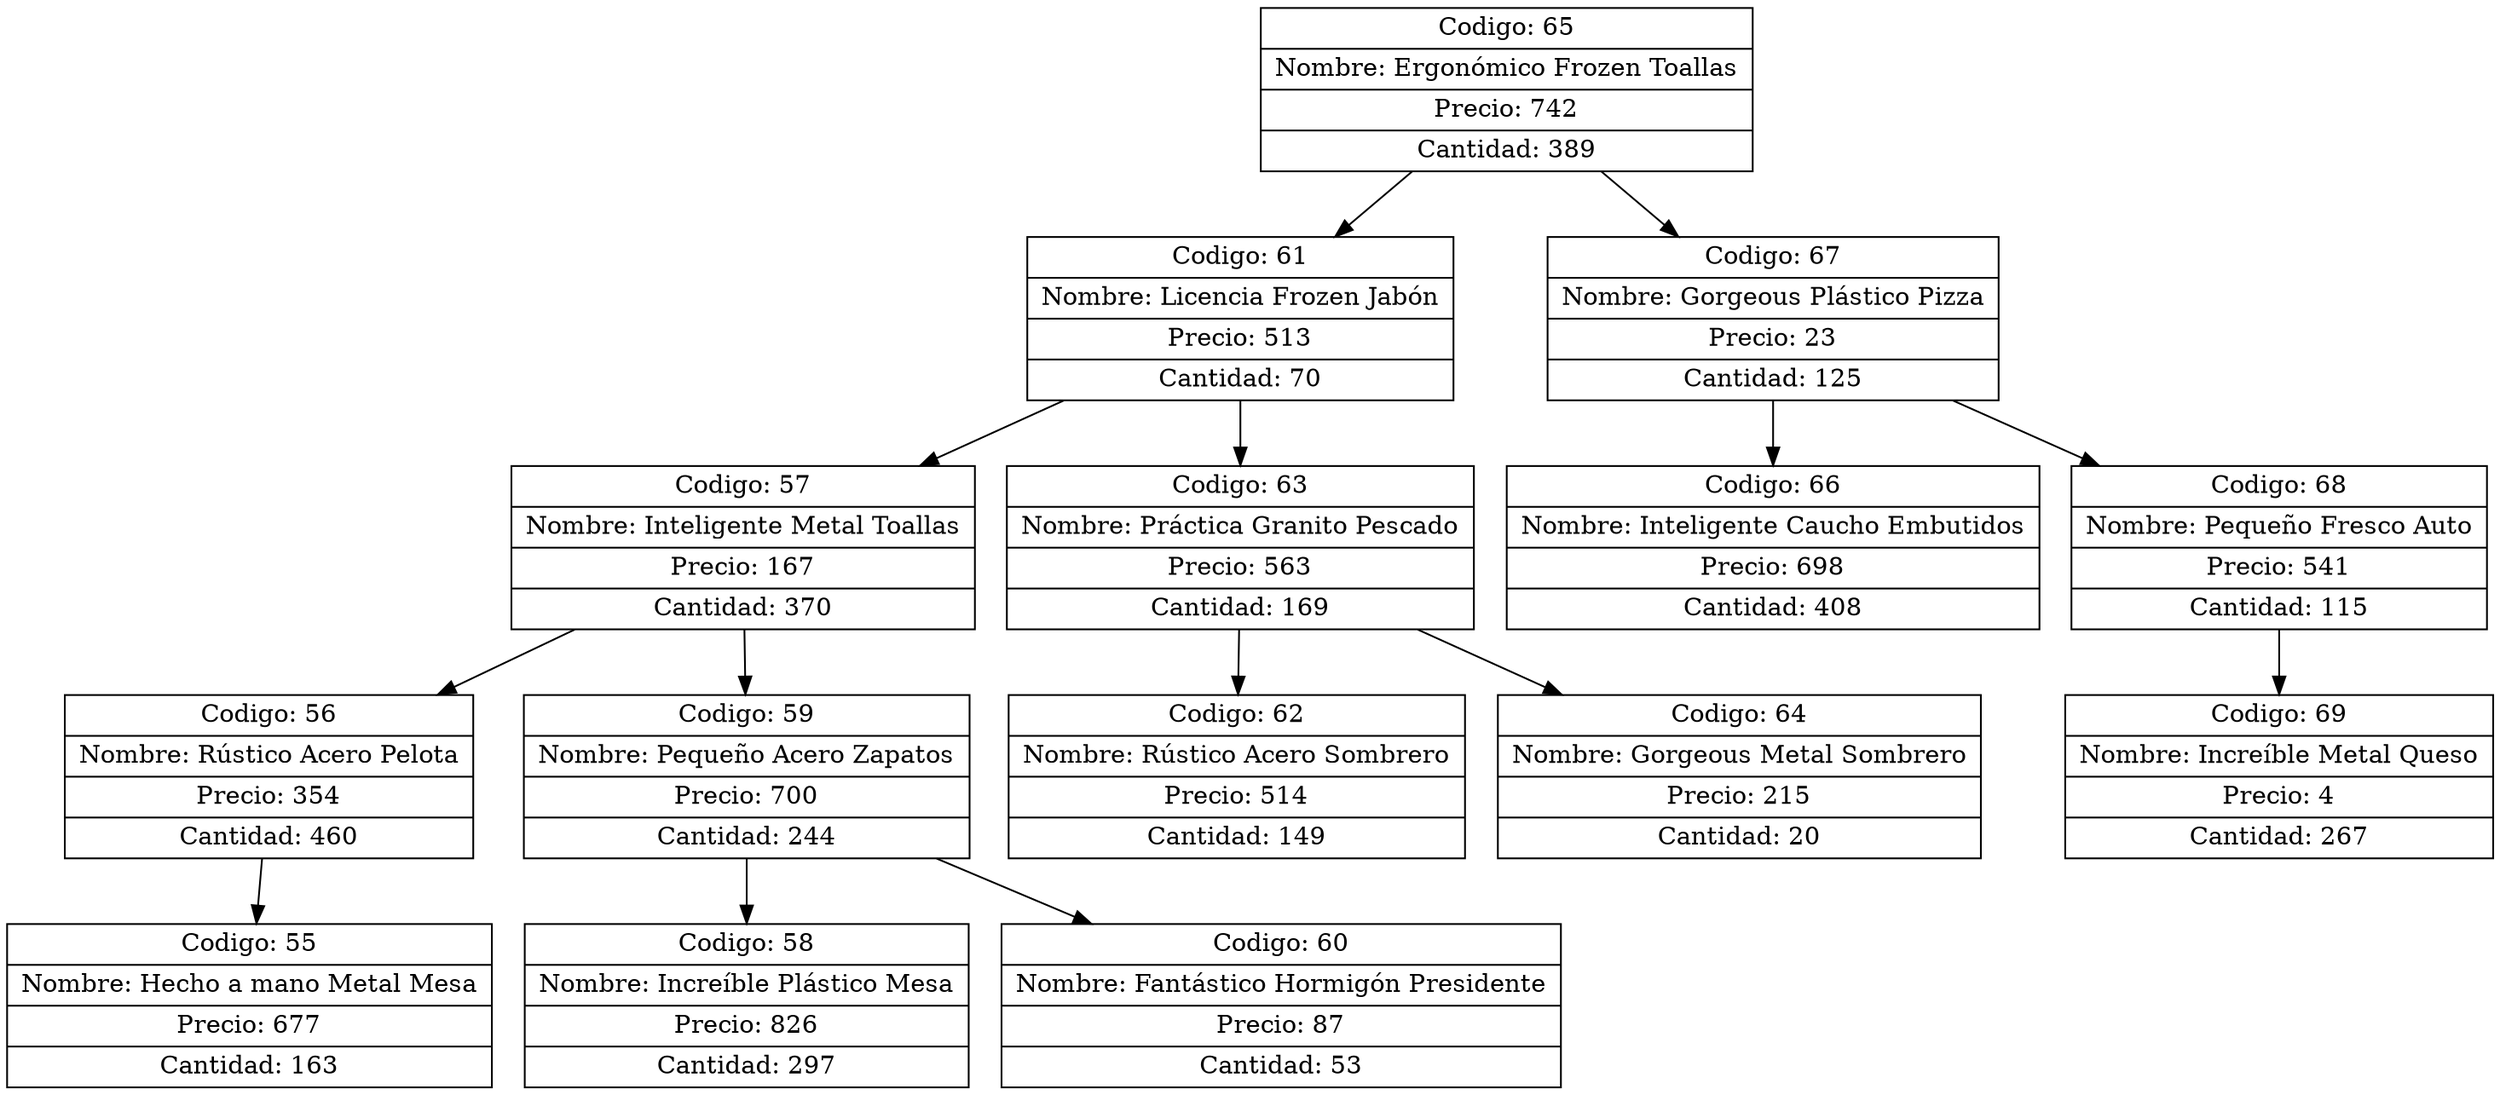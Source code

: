 digraph grafico{
rankdir=UD 
node[shape=box] 
concentrate=true 
nodo65[ shape=record, label ="{Codigo: 65|Nombre: Ergonómico Frozen Toallas|Precio: 742|Cantidad: 389}"];
nodo61[ shape=record, label ="{Codigo: 61|Nombre: Licencia Frozen Jabón|Precio: 513|Cantidad: 70}"];
nodo57[ shape=record, label ="{Codigo: 57|Nombre: Inteligente Metal Toallas|Precio: 167|Cantidad: 370}"];
nodo56[ shape=record, label ="{Codigo: 56|Nombre: Rústico Acero Pelota|Precio: 354|Cantidad: 460}"];
nodo55[ shape=record, label ="{Codigo: 55|Nombre: Hecho a mano Metal Mesa|Precio: 677|Cantidad: 163}"];
nodo56->nodo55
nodo57->nodo56
nodo59[ shape=record, label ="{Codigo: 59|Nombre: Pequeño Acero Zapatos|Precio: 700|Cantidad: 244}"];
nodo58[ shape=record, label ="{Codigo: 58|Nombre: Increíble Plástico Mesa|Precio: 826|Cantidad: 297}"];
nodo59->nodo58
nodo60[ shape=record, label ="{Codigo: 60|Nombre: Fantástico Hormigón Presidente|Precio: 87|Cantidad: 53}"];
nodo59->nodo60
nodo57->nodo59
nodo61->nodo57
nodo63[ shape=record, label ="{Codigo: 63|Nombre: Práctica Granito Pescado|Precio: 563|Cantidad: 169}"];
nodo62[ shape=record, label ="{Codigo: 62|Nombre: Rústico Acero Sombrero|Precio: 514|Cantidad: 149}"];
nodo63->nodo62
nodo64[ shape=record, label ="{Codigo: 64|Nombre: Gorgeous Metal Sombrero|Precio: 215|Cantidad: 20}"];
nodo63->nodo64
nodo61->nodo63
nodo65->nodo61
nodo67[ shape=record, label ="{Codigo: 67|Nombre: Gorgeous Plástico Pizza|Precio: 23|Cantidad: 125}"];
nodo66[ shape=record, label ="{Codigo: 66|Nombre: Inteligente Caucho Embutidos|Precio: 698|Cantidad: 408}"];
nodo67->nodo66
nodo68[ shape=record, label ="{Codigo: 68|Nombre: Pequeño Fresco Auto|Precio: 541|Cantidad: 115}"];
nodo69[ shape=record, label ="{Codigo: 69|Nombre: Increíble Metal Queso|Precio: 4|Cantidad: 267}"];
nodo68->nodo69
nodo67->nodo68
nodo65->nodo67
}